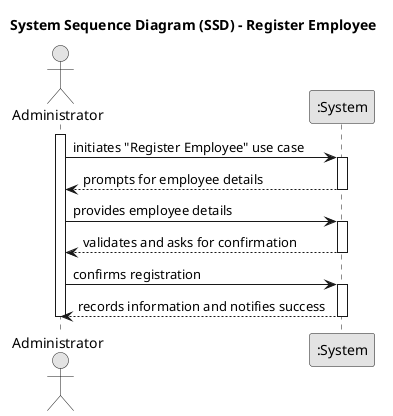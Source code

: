 @startuml
skinparam monochrome true
skinparam packageStyle rectangle
skinparam shadowing false

title System Sequence Diagram (SSD) - Register Employee

actor "Administrator" as Admin
participant ":System" as System

activate Admin
    Admin -> System : initiates "Register Employee" use case
    activate System
        System --> Admin : prompts for employee details
    deactivate System

    Admin -> System : provides employee details
    activate System
        System --> Admin : validates and asks for confirmation
    deactivate System

    Admin -> System : confirms registration
    activate System
        System --> Admin : records information and notifies success
    deactivate System
deactivate Admin

@enduml